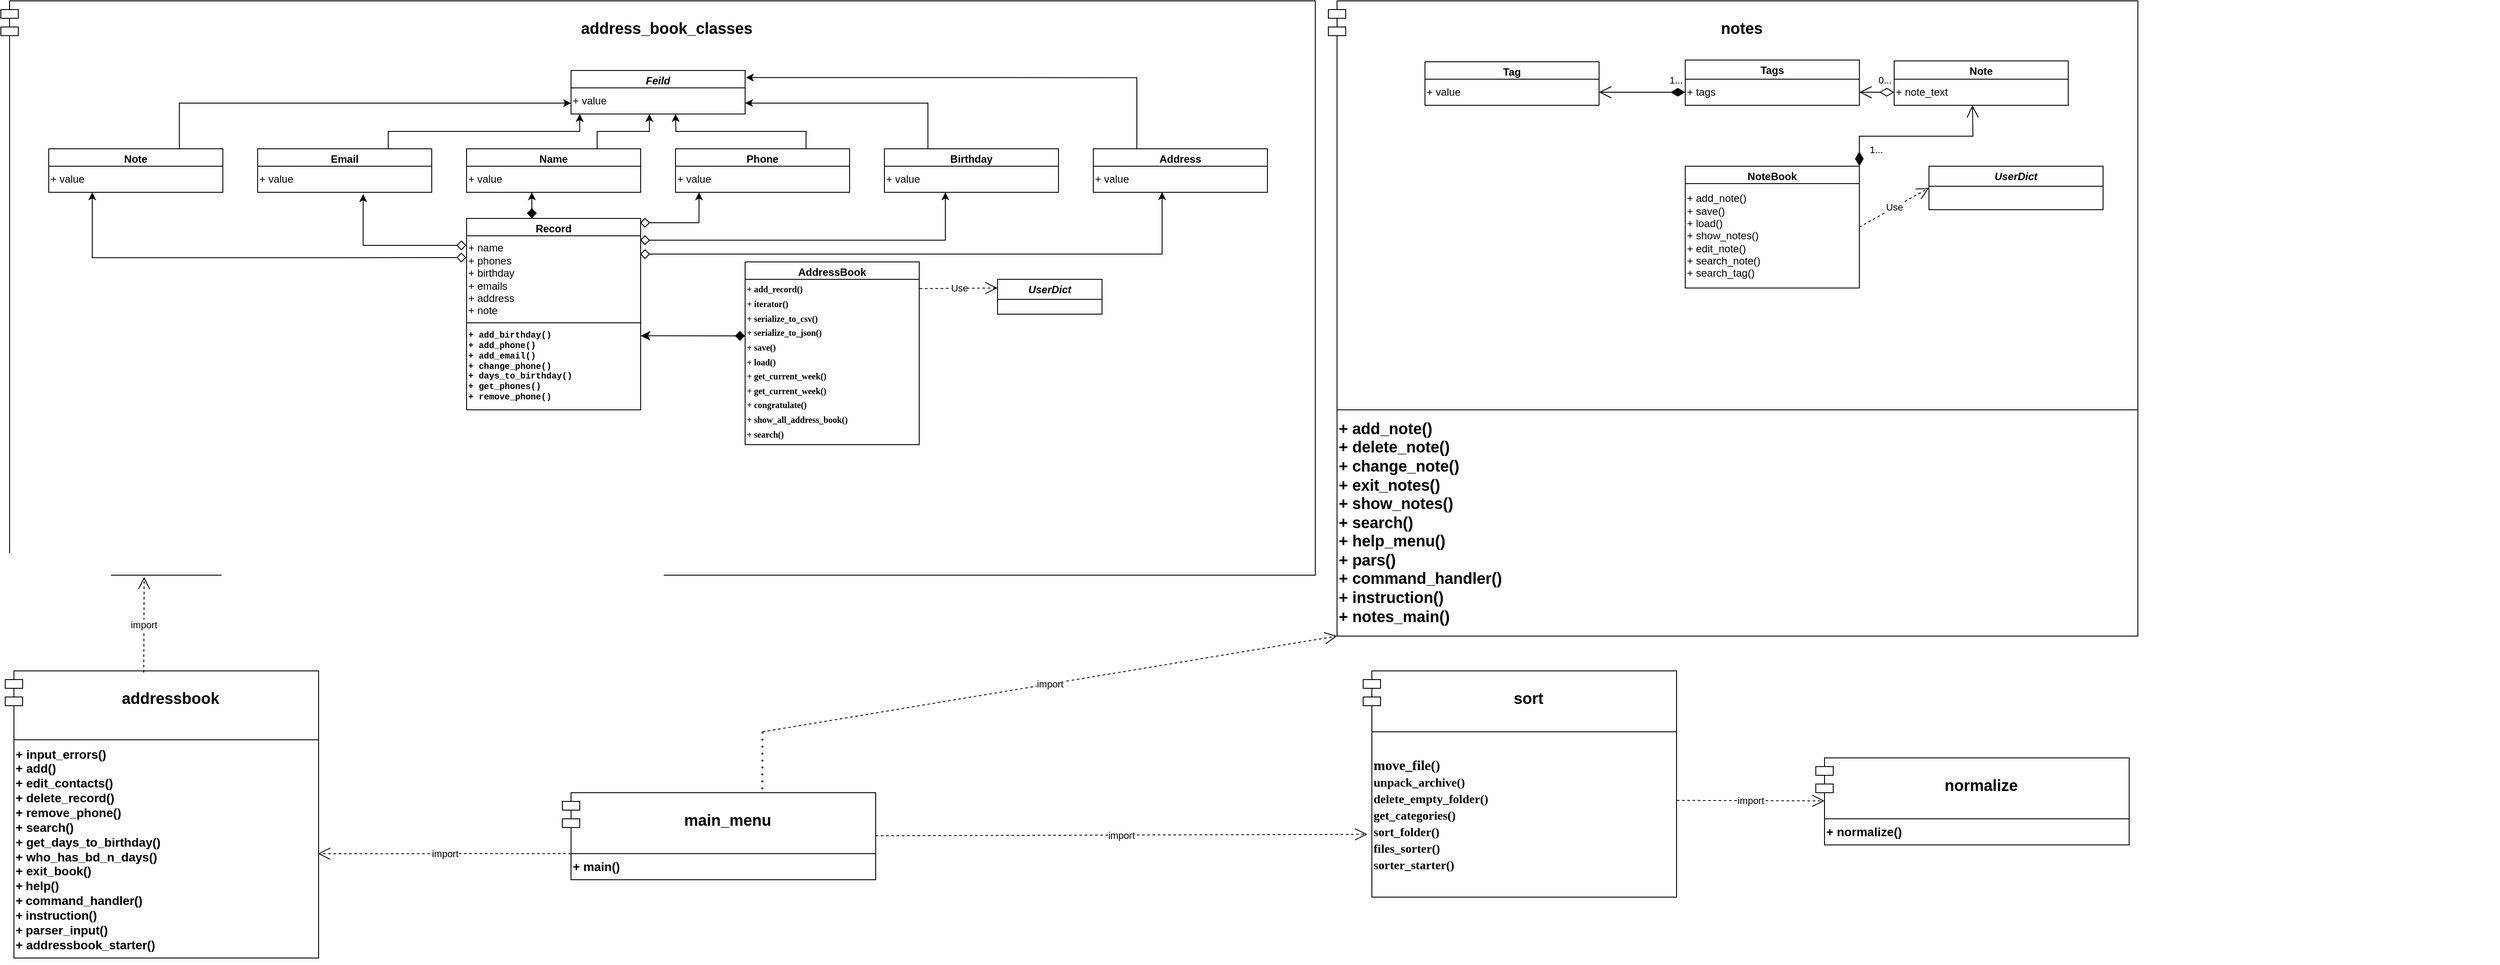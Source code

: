 <mxfile version="21.6.8" type="device">
  <diagram name="Page-1" id="c4acf3e9-155e-7222-9cf6-157b1a14988f">
    <mxGraphModel dx="1909" dy="5766" grid="1" gridSize="10" guides="1" tooltips="1" connect="1" arrows="1" fold="1" page="1" pageScale="1" pageWidth="3300" pageHeight="4681" background="none" math="0" shadow="0">
      <root>
        <mxCell id="0" />
        <mxCell id="1" parent="0" />
        <mxCell id="0UAAl1UUJZ5gVvPkzGdZ-87" value="" style="group" parent="1" vertex="1" connectable="0">
          <mxGeometry x="1850" y="380" width="1320" height="710" as="geometry" />
        </mxCell>
        <mxCell id="hPYqvErPqtQJg8WxiS2a-7" value="" style="group" parent="0UAAl1UUJZ5gVvPkzGdZ-87" vertex="1" connectable="0">
          <mxGeometry x="-25" y="-390" width="930" height="730" as="geometry" />
        </mxCell>
        <mxCell id="0UAAl1UUJZ5gVvPkzGdZ-88" value="&lt;h2&gt;notes&lt;/h2&gt;" style="shape=module;align=left;spacingLeft=20;align=center;verticalAlign=top;whiteSpace=wrap;html=1;" parent="hPYqvErPqtQJg8WxiS2a-7" vertex="1">
          <mxGeometry width="930" height="730" as="geometry" />
        </mxCell>
        <mxCell id="0UAAl1UUJZ5gVvPkzGdZ-91" value="Tags" style="swimlane;whiteSpace=wrap;html=1;" parent="hPYqvErPqtQJg8WxiS2a-7" vertex="1">
          <mxGeometry x="410" y="68" width="200" height="52" as="geometry" />
        </mxCell>
        <mxCell id="0UAAl1UUJZ5gVvPkzGdZ-104" value="+ tags" style="whiteSpace=wrap;html=1;align=left;" parent="0UAAl1UUJZ5gVvPkzGdZ-91" vertex="1">
          <mxGeometry y="22" width="200" height="30" as="geometry" />
        </mxCell>
        <mxCell id="0UAAl1UUJZ5gVvPkzGdZ-108" value="&lt;h2&gt;+ add_note()&lt;br&gt;+ delete_note()&lt;br&gt;+ change_note()&lt;br&gt;+ exit_notes()&lt;br&gt;+ show_notes()&lt;br&gt;+ search()&lt;br&gt;+ help_menu()&lt;br&gt;+ pars()&lt;br&gt;+ command_handler()&lt;br&gt;+ instruction()&lt;br&gt;+ notes_main()&lt;/h2&gt;" style="whiteSpace=wrap;html=1;align=left;" parent="hPYqvErPqtQJg8WxiS2a-7" vertex="1">
          <mxGeometry x="10" y="470" width="920" height="260" as="geometry" />
        </mxCell>
        <mxCell id="0UAAl1UUJZ5gVvPkzGdZ-73" value="&lt;h2&gt;address_book_classes&lt;/h2&gt;" style="shape=module;align=left;spacingLeft=20;align=center;verticalAlign=top;whiteSpace=wrap;html=1;" parent="0UAAl1UUJZ5gVvPkzGdZ-87" vertex="1">
          <mxGeometry x="-1550" y="-390" width="1510" height="660" as="geometry" />
        </mxCell>
        <mxCell id="0UAAl1UUJZ5gVvPkzGdZ-52" value="AddressBook" style="swimlane;whiteSpace=wrap;html=1;" parent="0UAAl1UUJZ5gVvPkzGdZ-87" vertex="1">
          <mxGeometry x="-695" y="-90" width="200" height="210" as="geometry" />
        </mxCell>
        <mxCell id="0UAAl1UUJZ5gVvPkzGdZ-54" value="&lt;h5 style=&quot;border-color: var(--border-color); line-height: 0%;&quot;&gt;&lt;font face=&quot;Georgia&quot; size=&quot;1&quot;&gt;+ add_record()&lt;/font&gt;&lt;/h5&gt;&lt;h5 style=&quot;border-color: var(--border-color); line-height: 0%;&quot;&gt;&lt;font face=&quot;Georgia&quot; size=&quot;1&quot;&gt;+ iterator()&lt;/font&gt;&lt;/h5&gt;&lt;h5 style=&quot;border-color: var(--border-color); line-height: 0%;&quot;&gt;&lt;font face=&quot;Georgia&quot; size=&quot;1&quot;&gt;+ serialize_to_csv()&lt;/font&gt;&lt;/h5&gt;&lt;h5 style=&quot;border-color: var(--border-color); line-height: 0%;&quot;&gt;&lt;font face=&quot;Georgia&quot; size=&quot;1&quot;&gt;+ serialize_to_json()&lt;/font&gt;&lt;/h5&gt;&lt;h5 style=&quot;border-color: var(--border-color); line-height: 0%;&quot;&gt;&lt;font face=&quot;Georgia&quot; size=&quot;1&quot;&gt;+ save()&lt;/font&gt;&lt;/h5&gt;&lt;h5 style=&quot;border-color: var(--border-color); line-height: 0%;&quot;&gt;&lt;font face=&quot;Georgia&quot; size=&quot;1&quot;&gt;+ load()&lt;/font&gt;&lt;/h5&gt;&lt;h5 style=&quot;border-color: var(--border-color); line-height: 0%;&quot;&gt;&lt;font face=&quot;Georgia&quot; size=&quot;1&quot;&gt;+ get_current_week()&lt;/font&gt;&lt;/h5&gt;&lt;h5 style=&quot;border-color: var(--border-color); line-height: 0%;&quot;&gt;&lt;font face=&quot;Georgia&quot; size=&quot;1&quot;&gt;+ get_current_week()&lt;/font&gt;&lt;/h5&gt;&lt;h5 style=&quot;border-color: var(--border-color); line-height: 0%;&quot;&gt;&lt;font face=&quot;Georgia&quot; size=&quot;1&quot;&gt;+ congratulate()&lt;/font&gt;&lt;/h5&gt;&lt;h5 style=&quot;border-color: var(--border-color); line-height: 0%;&quot;&gt;&lt;font face=&quot;Georgia&quot; size=&quot;1&quot;&gt;+ show_all_address_book()&lt;/font&gt;&lt;/h5&gt;&lt;h5 style=&quot;border-color: var(--border-color); line-height: 0%;&quot;&gt;&lt;font face=&quot;Georgia&quot; size=&quot;1&quot;&gt;+ search()&lt;/font&gt;&lt;/h5&gt;" style="whiteSpace=wrap;html=1;align=left;" parent="0UAAl1UUJZ5gVvPkzGdZ-52" vertex="1">
          <mxGeometry y="20" width="200" height="190" as="geometry" />
        </mxCell>
        <mxCell id="0UAAl1UUJZ5gVvPkzGdZ-1" value="&lt;i&gt;Feild&lt;/i&gt;" style="swimlane;whiteSpace=wrap;html=1;" parent="0UAAl1UUJZ5gVvPkzGdZ-87" vertex="1">
          <mxGeometry x="-895" y="-310" width="200" height="50" as="geometry" />
        </mxCell>
        <mxCell id="0UAAl1UUJZ5gVvPkzGdZ-3" value="+ value" style="whiteSpace=wrap;html=1;align=left;" parent="0UAAl1UUJZ5gVvPkzGdZ-87" vertex="1">
          <mxGeometry x="-895" y="-290" width="200" height="30" as="geometry" />
        </mxCell>
        <mxCell id="0UAAl1UUJZ5gVvPkzGdZ-20" style="edgeStyle=orthogonalEdgeStyle;rounded=0;orthogonalLoop=1;jettySize=auto;html=1;exitX=0.75;exitY=0;exitDx=0;exitDy=0;entryX=0.45;entryY=1;entryDx=0;entryDy=0;entryPerimeter=0;" parent="0UAAl1UUJZ5gVvPkzGdZ-87" source="0UAAl1UUJZ5gVvPkzGdZ-5" target="0UAAl1UUJZ5gVvPkzGdZ-3" edge="1">
          <mxGeometry relative="1" as="geometry" />
        </mxCell>
        <mxCell id="0UAAl1UUJZ5gVvPkzGdZ-5" value="Name" style="swimlane;whiteSpace=wrap;html=1;" parent="0UAAl1UUJZ5gVvPkzGdZ-87" vertex="1">
          <mxGeometry x="-1015" y="-220" width="200" height="50" as="geometry" />
        </mxCell>
        <mxCell id="0UAAl1UUJZ5gVvPkzGdZ-23" style="edgeStyle=orthogonalEdgeStyle;rounded=0;orthogonalLoop=1;jettySize=auto;html=1;exitX=0.75;exitY=0;exitDx=0;exitDy=0;" parent="0UAAl1UUJZ5gVvPkzGdZ-87" source="0UAAl1UUJZ5gVvPkzGdZ-6" edge="1">
          <mxGeometry relative="1" as="geometry">
            <mxPoint x="-775" y="-260" as="targetPoint" />
          </mxGeometry>
        </mxCell>
        <mxCell id="0UAAl1UUJZ5gVvPkzGdZ-6" value="Phone" style="swimlane;whiteSpace=wrap;html=1;" parent="0UAAl1UUJZ5gVvPkzGdZ-87" vertex="1">
          <mxGeometry x="-775" y="-220" width="200" height="50" as="geometry" />
        </mxCell>
        <mxCell id="0UAAl1UUJZ5gVvPkzGdZ-9" value="+ value" style="whiteSpace=wrap;html=1;align=left;" parent="0UAAl1UUJZ5gVvPkzGdZ-6" vertex="1">
          <mxGeometry y="20" width="200" height="30" as="geometry" />
        </mxCell>
        <mxCell id="0UAAl1UUJZ5gVvPkzGdZ-8" value="+ value" style="whiteSpace=wrap;html=1;align=left;" parent="0UAAl1UUJZ5gVvPkzGdZ-87" vertex="1">
          <mxGeometry x="-1015" y="-200" width="200" height="30" as="geometry" />
        </mxCell>
        <mxCell id="0UAAl1UUJZ5gVvPkzGdZ-24" style="edgeStyle=orthogonalEdgeStyle;rounded=0;orthogonalLoop=1;jettySize=auto;html=1;exitX=0.25;exitY=0;exitDx=0;exitDy=0;entryX=1;entryY=0.75;entryDx=0;entryDy=0;" parent="0UAAl1UUJZ5gVvPkzGdZ-87" source="0UAAl1UUJZ5gVvPkzGdZ-10" target="0UAAl1UUJZ5gVvPkzGdZ-1" edge="1">
          <mxGeometry relative="1" as="geometry" />
        </mxCell>
        <mxCell id="0UAAl1UUJZ5gVvPkzGdZ-10" value="Birthday" style="swimlane;whiteSpace=wrap;html=1;startSize=23;" parent="0UAAl1UUJZ5gVvPkzGdZ-87" vertex="1">
          <mxGeometry x="-535" y="-220" width="200" height="50" as="geometry" />
        </mxCell>
        <mxCell id="0UAAl1UUJZ5gVvPkzGdZ-11" value="+ value" style="whiteSpace=wrap;html=1;align=left;" parent="0UAAl1UUJZ5gVvPkzGdZ-10" vertex="1">
          <mxGeometry y="20" width="200" height="30" as="geometry" />
        </mxCell>
        <mxCell id="0UAAl1UUJZ5gVvPkzGdZ-21" style="edgeStyle=orthogonalEdgeStyle;rounded=0;orthogonalLoop=1;jettySize=auto;html=1;exitX=0.75;exitY=0;exitDx=0;exitDy=0;entryX=0.05;entryY=1;entryDx=0;entryDy=0;entryPerimeter=0;" parent="0UAAl1UUJZ5gVvPkzGdZ-87" source="0UAAl1UUJZ5gVvPkzGdZ-12" target="0UAAl1UUJZ5gVvPkzGdZ-3" edge="1">
          <mxGeometry relative="1" as="geometry" />
        </mxCell>
        <mxCell id="0UAAl1UUJZ5gVvPkzGdZ-12" value="Email" style="swimlane;whiteSpace=wrap;html=1;" parent="0UAAl1UUJZ5gVvPkzGdZ-87" vertex="1">
          <mxGeometry x="-1255" y="-220" width="200" height="50" as="geometry" />
        </mxCell>
        <mxCell id="0UAAl1UUJZ5gVvPkzGdZ-13" value="+ value" style="whiteSpace=wrap;html=1;align=left;" parent="0UAAl1UUJZ5gVvPkzGdZ-12" vertex="1">
          <mxGeometry y="20" width="200" height="30" as="geometry" />
        </mxCell>
        <mxCell id="0UAAl1UUJZ5gVvPkzGdZ-22" style="edgeStyle=orthogonalEdgeStyle;rounded=0;orthogonalLoop=1;jettySize=auto;html=1;exitX=0.75;exitY=0;exitDx=0;exitDy=0;entryX=0;entryY=0.75;entryDx=0;entryDy=0;" parent="0UAAl1UUJZ5gVvPkzGdZ-87" source="0UAAl1UUJZ5gVvPkzGdZ-14" target="0UAAl1UUJZ5gVvPkzGdZ-1" edge="1">
          <mxGeometry relative="1" as="geometry" />
        </mxCell>
        <mxCell id="0UAAl1UUJZ5gVvPkzGdZ-14" value="Note" style="swimlane;whiteSpace=wrap;html=1;" parent="0UAAl1UUJZ5gVvPkzGdZ-87" vertex="1">
          <mxGeometry x="-1495" y="-220" width="200" height="50" as="geometry" />
        </mxCell>
        <mxCell id="0UAAl1UUJZ5gVvPkzGdZ-15" value="+ value" style="whiteSpace=wrap;html=1;align=left;" parent="0UAAl1UUJZ5gVvPkzGdZ-14" vertex="1">
          <mxGeometry y="20" width="200" height="30" as="geometry" />
        </mxCell>
        <mxCell id="0UAAl1UUJZ5gVvPkzGdZ-25" style="edgeStyle=orthogonalEdgeStyle;rounded=0;orthogonalLoop=1;jettySize=auto;html=1;exitX=0.25;exitY=0;exitDx=0;exitDy=0;entryX=1.004;entryY=0.163;entryDx=0;entryDy=0;entryPerimeter=0;" parent="0UAAl1UUJZ5gVvPkzGdZ-87" source="0UAAl1UUJZ5gVvPkzGdZ-16" target="0UAAl1UUJZ5gVvPkzGdZ-1" edge="1">
          <mxGeometry relative="1" as="geometry">
            <mxPoint x="-685" y="-290" as="targetPoint" />
          </mxGeometry>
        </mxCell>
        <mxCell id="0UAAl1UUJZ5gVvPkzGdZ-16" value="Address" style="swimlane;whiteSpace=wrap;html=1;" parent="0UAAl1UUJZ5gVvPkzGdZ-87" vertex="1">
          <mxGeometry x="-295" y="-220" width="200" height="50" as="geometry" />
        </mxCell>
        <mxCell id="0UAAl1UUJZ5gVvPkzGdZ-17" value="+ value" style="whiteSpace=wrap;html=1;align=left;" parent="0UAAl1UUJZ5gVvPkzGdZ-16" vertex="1">
          <mxGeometry y="20" width="200" height="30" as="geometry" />
        </mxCell>
        <mxCell id="0UAAl1UUJZ5gVvPkzGdZ-18" value="Record" style="swimlane;whiteSpace=wrap;html=1;" parent="0UAAl1UUJZ5gVvPkzGdZ-87" vertex="1">
          <mxGeometry x="-1015" y="-140" width="200" height="220" as="geometry" />
        </mxCell>
        <mxCell id="0UAAl1UUJZ5gVvPkzGdZ-19" value="+ name&lt;br&gt;+ phones&lt;br&gt;+ birthday&lt;br&gt;+ emails&lt;br&gt;+ address&lt;br&gt;+ note" style="whiteSpace=wrap;html=1;align=left;" parent="0UAAl1UUJZ5gVvPkzGdZ-18" vertex="1">
          <mxGeometry y="20" width="200" height="100" as="geometry" />
        </mxCell>
        <mxCell id="0UAAl1UUJZ5gVvPkzGdZ-50" value="&lt;h5 style=&quot;border-color: var(--border-color); font-family: Consolas, &amp;quot;Courier New&amp;quot;, monospace;&quot;&gt;+ add_birthday()&lt;br&gt;&lt;span style=&quot;border-color: var(--border-color);&quot;&gt;+ add_phone&lt;/span&gt;()&lt;br&gt;&lt;span style=&quot;border-color: var(--border-color);&quot;&gt;+ add_email&lt;/span&gt;()&lt;br&gt;&lt;span style=&quot;border-color: var(--border-color);&quot;&gt;+ change_phone&lt;/span&gt;&lt;font style=&quot;border-color: var(--border-color);&quot;&gt;(&lt;/font&gt;&lt;font style=&quot;border-color: var(--border-color);&quot;&gt;)&lt;br&gt;&lt;/font&gt;&lt;span style=&quot;border-color: var(--border-color);&quot;&gt;+ days_to_birthday&lt;/span&gt;&lt;font style=&quot;border-color: var(--border-color);&quot;&gt;(&lt;/font&gt;&lt;font style=&quot;border-color: var(--border-color);&quot;&gt;)&lt;br&gt;&lt;/font&gt;&lt;span style=&quot;border-color: var(--border-color);&quot;&gt;+ get_phones&lt;/span&gt;&lt;span style=&quot;border-color: var(--border-color);&quot;&gt;(&lt;/span&gt;&lt;font style=&quot;border-color: var(--border-color);&quot;&gt;)&lt;br&gt;&lt;/font&gt;&lt;span style=&quot;border-color: var(--border-color);&quot;&gt;+ remove_phone&lt;/span&gt;&lt;span style=&quot;border-color: var(--border-color);&quot;&gt;(&lt;/span&gt;&lt;font style=&quot;border-color: var(--border-color);&quot;&gt;)&lt;/font&gt;&lt;/h5&gt;" style="whiteSpace=wrap;html=1;align=left;" parent="0UAAl1UUJZ5gVvPkzGdZ-18" vertex="1">
          <mxGeometry y="120" width="200" height="100" as="geometry" />
        </mxCell>
        <mxCell id="0UAAl1UUJZ5gVvPkzGdZ-31" style="edgeStyle=orthogonalEdgeStyle;rounded=0;orthogonalLoop=1;jettySize=auto;html=1;entryX=0.25;entryY=1;entryDx=0;entryDy=0;exitX=-0.063;exitY=0.506;exitDx=0;exitDy=0;exitPerimeter=0;" parent="0UAAl1UUJZ5gVvPkzGdZ-87" source="0UAAl1UUJZ5gVvPkzGdZ-30" target="0UAAl1UUJZ5gVvPkzGdZ-15" edge="1">
          <mxGeometry relative="1" as="geometry">
            <mxPoint x="-1025" y="-90" as="sourcePoint" />
          </mxGeometry>
        </mxCell>
        <mxCell id="0UAAl1UUJZ5gVvPkzGdZ-30" value="" style="rhombus;whiteSpace=wrap;html=1;fillColor=#FFFFFF;" parent="0UAAl1UUJZ5gVvPkzGdZ-87" vertex="1">
          <mxGeometry x="-1026" y="-100" width="10" height="10" as="geometry" />
        </mxCell>
        <mxCell id="0UAAl1UUJZ5gVvPkzGdZ-41" style="edgeStyle=orthogonalEdgeStyle;rounded=0;orthogonalLoop=1;jettySize=auto;html=1;exitX=0;exitY=0.5;exitDx=0;exitDy=0;entryX=0.606;entryY=1.072;entryDx=0;entryDy=0;entryPerimeter=0;" parent="0UAAl1UUJZ5gVvPkzGdZ-87" source="0UAAl1UUJZ5gVvPkzGdZ-34" target="0UAAl1UUJZ5gVvPkzGdZ-13" edge="1">
          <mxGeometry relative="1" as="geometry" />
        </mxCell>
        <mxCell id="0UAAl1UUJZ5gVvPkzGdZ-34" value="" style="rhombus;whiteSpace=wrap;html=1;fillColor=#FFFFFF;" parent="0UAAl1UUJZ5gVvPkzGdZ-87" vertex="1">
          <mxGeometry x="-1026" y="-114" width="10" height="10" as="geometry" />
        </mxCell>
        <mxCell id="0UAAl1UUJZ5gVvPkzGdZ-40" style="edgeStyle=orthogonalEdgeStyle;rounded=0;orthogonalLoop=1;jettySize=auto;html=1;exitX=0.5;exitY=0;exitDx=0;exitDy=0;entryX=0.375;entryY=1;entryDx=0;entryDy=0;entryPerimeter=0;" parent="0UAAl1UUJZ5gVvPkzGdZ-87" source="0UAAl1UUJZ5gVvPkzGdZ-35" target="0UAAl1UUJZ5gVvPkzGdZ-8" edge="1">
          <mxGeometry relative="1" as="geometry" />
        </mxCell>
        <mxCell id="0UAAl1UUJZ5gVvPkzGdZ-35" value="" style="rhombus;whiteSpace=wrap;html=1;fillColor=#000000;" parent="0UAAl1UUJZ5gVvPkzGdZ-87" vertex="1">
          <mxGeometry x="-945" y="-151" width="10" height="10" as="geometry" />
        </mxCell>
        <mxCell id="0UAAl1UUJZ5gVvPkzGdZ-42" style="edgeStyle=orthogonalEdgeStyle;rounded=0;orthogonalLoop=1;jettySize=auto;html=1;exitX=1;exitY=0.5;exitDx=0;exitDy=0;entryX=0.135;entryY=1.005;entryDx=0;entryDy=0;entryPerimeter=0;" parent="0UAAl1UUJZ5gVvPkzGdZ-87" source="0UAAl1UUJZ5gVvPkzGdZ-36" target="0UAAl1UUJZ5gVvPkzGdZ-9" edge="1">
          <mxGeometry relative="1" as="geometry" />
        </mxCell>
        <mxCell id="0UAAl1UUJZ5gVvPkzGdZ-36" value="" style="rhombus;whiteSpace=wrap;html=1;fillColor=#FFFFFF;" parent="0UAAl1UUJZ5gVvPkzGdZ-87" vertex="1">
          <mxGeometry x="-815" y="-140" width="10" height="10" as="geometry" />
        </mxCell>
        <mxCell id="0UAAl1UUJZ5gVvPkzGdZ-43" style="edgeStyle=orthogonalEdgeStyle;rounded=0;orthogonalLoop=1;jettySize=auto;html=1;exitX=1;exitY=0.5;exitDx=0;exitDy=0;entryX=0.35;entryY=1;entryDx=0;entryDy=0;entryPerimeter=0;" parent="0UAAl1UUJZ5gVvPkzGdZ-87" source="0UAAl1UUJZ5gVvPkzGdZ-37" target="0UAAl1UUJZ5gVvPkzGdZ-11" edge="1">
          <mxGeometry relative="1" as="geometry" />
        </mxCell>
        <mxCell id="0UAAl1UUJZ5gVvPkzGdZ-37" value="" style="rhombus;whiteSpace=wrap;html=1;fillColor=#FFFFFF;" parent="0UAAl1UUJZ5gVvPkzGdZ-87" vertex="1">
          <mxGeometry x="-815" y="-120" width="10" height="10" as="geometry" />
        </mxCell>
        <mxCell id="0UAAl1UUJZ5gVvPkzGdZ-44" style="edgeStyle=orthogonalEdgeStyle;rounded=0;orthogonalLoop=1;jettySize=auto;html=1;exitX=1;exitY=0.5;exitDx=0;exitDy=0;entryX=0.395;entryY=0.995;entryDx=0;entryDy=0;entryPerimeter=0;" parent="0UAAl1UUJZ5gVvPkzGdZ-87" source="0UAAl1UUJZ5gVvPkzGdZ-38" target="0UAAl1UUJZ5gVvPkzGdZ-17" edge="1">
          <mxGeometry relative="1" as="geometry" />
        </mxCell>
        <mxCell id="0UAAl1UUJZ5gVvPkzGdZ-38" value="" style="rhombus;whiteSpace=wrap;html=1;fillColor=#FFFFFF;" parent="0UAAl1UUJZ5gVvPkzGdZ-87" vertex="1">
          <mxGeometry x="-815" y="-104" width="10" height="10" as="geometry" />
        </mxCell>
        <mxCell id="0UAAl1UUJZ5gVvPkzGdZ-64" value="Use" style="endArrow=open;endSize=12;dashed=1;html=1;rounded=0;exitX=1.003;exitY=0.056;exitDx=0;exitDy=0;exitPerimeter=0;entryX=0;entryY=0.25;entryDx=0;entryDy=0;" parent="0UAAl1UUJZ5gVvPkzGdZ-87" source="0UAAl1UUJZ5gVvPkzGdZ-54" target="0UAAl1UUJZ5gVvPkzGdZ-65" edge="1">
          <mxGeometry x="0.003" width="160" relative="1" as="geometry">
            <mxPoint x="-1445" y="90" as="sourcePoint" />
            <mxPoint x="-415" as="targetPoint" />
            <mxPoint as="offset" />
          </mxGeometry>
        </mxCell>
        <mxCell id="0UAAl1UUJZ5gVvPkzGdZ-65" value="&lt;i&gt;UserDict&lt;/i&gt;" style="swimlane;whiteSpace=wrap;html=1;" parent="0UAAl1UUJZ5gVvPkzGdZ-87" vertex="1">
          <mxGeometry x="-405" y="-70" width="120" height="40" as="geometry" />
        </mxCell>
        <mxCell id="0UAAl1UUJZ5gVvPkzGdZ-79" value="" style="group" parent="0UAAl1UUJZ5gVvPkzGdZ-87" vertex="1" connectable="0">
          <mxGeometry x="-905" y="520" width="360" height="100" as="geometry" />
        </mxCell>
        <mxCell id="0UAAl1UUJZ5gVvPkzGdZ-77" value="&lt;h2&gt;main_menu&lt;/h2&gt;" style="shape=module;align=left;spacingLeft=20;align=center;verticalAlign=top;whiteSpace=wrap;html=1;" parent="0UAAl1UUJZ5gVvPkzGdZ-79" vertex="1">
          <mxGeometry width="360" height="100" as="geometry" />
        </mxCell>
        <mxCell id="0UAAl1UUJZ5gVvPkzGdZ-78" value="&lt;h3&gt;+ main()&lt;/h3&gt;" style="whiteSpace=wrap;html=1;align=left;" parent="0UAAl1UUJZ5gVvPkzGdZ-79" vertex="1">
          <mxGeometry x="10" y="70" width="350" height="30" as="geometry" />
        </mxCell>
        <mxCell id="0UAAl1UUJZ5gVvPkzGdZ-80" value="" style="group" parent="0UAAl1UUJZ5gVvPkzGdZ-87" vertex="1" connectable="0">
          <mxGeometry x="-1545" y="380" width="360" height="330" as="geometry" />
        </mxCell>
        <mxCell id="0UAAl1UUJZ5gVvPkzGdZ-74" value="&lt;h2&gt;addressbook&lt;/h2&gt;" style="shape=module;align=left;spacingLeft=20;align=center;verticalAlign=top;whiteSpace=wrap;html=1;" parent="0UAAl1UUJZ5gVvPkzGdZ-80" vertex="1">
          <mxGeometry width="360" height="330" as="geometry" />
        </mxCell>
        <mxCell id="0UAAl1UUJZ5gVvPkzGdZ-75" value="&lt;h3&gt;+ input_errors()&lt;br&gt;+ add()&lt;br&gt;+ edit_contacts()&lt;br&gt;+ delete_record()&lt;br&gt;+ remove_phone()&lt;br&gt;+ search()&lt;br&gt;+ get_days_to_birthday()&lt;br&gt;+ who_has_bd_n_days()&lt;br&gt;+ exit_book()&lt;br&gt;+&lt;span style=&quot;background-color: initial; border-color: var(--border-color); font-size: 12px; font-weight: normal;&quot;&gt;&amp;nbsp;&lt;/span&gt;help()&lt;br&gt;+&lt;span style=&quot;background-color: initial; font-size: 12px; font-weight: normal;&quot;&gt;&amp;nbsp;&lt;/span&gt;command_handler()&lt;br&gt;+&lt;span style=&quot;background-color: initial; font-size: 12px; font-weight: normal;&quot;&gt;&amp;nbsp;&lt;/span&gt;instruction()&lt;br&gt;+&lt;span style=&quot;background-color: initial; font-size: 12px; font-weight: normal;&quot;&gt;&amp;nbsp;&lt;/span&gt;parser_input()&lt;br&gt;+ addressbook_starter()&lt;/h3&gt;" style="whiteSpace=wrap;html=1;align=left;" parent="0UAAl1UUJZ5gVvPkzGdZ-80" vertex="1">
          <mxGeometry x="10" y="79.2" width="350" height="250.8" as="geometry" />
        </mxCell>
        <mxCell id="0UAAl1UUJZ5gVvPkzGdZ-81" value="" style="group" parent="0UAAl1UUJZ5gVvPkzGdZ-87" vertex="1" connectable="0">
          <mxGeometry x="535" y="480" width="360" height="100" as="geometry" />
        </mxCell>
        <mxCell id="0UAAl1UUJZ5gVvPkzGdZ-82" value="&lt;h2&gt;normalize&lt;/h2&gt;" style="shape=module;align=left;spacingLeft=20;align=center;verticalAlign=top;whiteSpace=wrap;html=1;" parent="0UAAl1UUJZ5gVvPkzGdZ-81" vertex="1">
          <mxGeometry width="360" height="100" as="geometry" />
        </mxCell>
        <mxCell id="0UAAl1UUJZ5gVvPkzGdZ-83" value="&lt;h3&gt;+ normalize()&lt;/h3&gt;" style="whiteSpace=wrap;html=1;align=left;" parent="0UAAl1UUJZ5gVvPkzGdZ-81" vertex="1">
          <mxGeometry x="10" y="70" width="350" height="30" as="geometry" />
        </mxCell>
        <mxCell id="0UAAl1UUJZ5gVvPkzGdZ-90" value="Tag" style="swimlane;whiteSpace=wrap;html=1;" parent="0UAAl1UUJZ5gVvPkzGdZ-87" vertex="1">
          <mxGeometry x="86" y="-320" width="200" height="50" as="geometry" />
        </mxCell>
        <mxCell id="0UAAl1UUJZ5gVvPkzGdZ-92" value="Note" style="swimlane;whiteSpace=wrap;html=1;" parent="0UAAl1UUJZ5gVvPkzGdZ-87" vertex="1">
          <mxGeometry x="625" y="-321" width="200" height="51" as="geometry" />
        </mxCell>
        <mxCell id="0UAAl1UUJZ5gVvPkzGdZ-105" value="+ note_text" style="whiteSpace=wrap;html=1;align=left;" parent="0UAAl1UUJZ5gVvPkzGdZ-92" vertex="1">
          <mxGeometry y="21" width="200" height="30" as="geometry" />
        </mxCell>
        <mxCell id="0UAAl1UUJZ5gVvPkzGdZ-93" value="NoteBook" style="swimlane;whiteSpace=wrap;html=1;" parent="0UAAl1UUJZ5gVvPkzGdZ-87" vertex="1">
          <mxGeometry x="385" y="-200" width="200" height="140" as="geometry" />
        </mxCell>
        <mxCell id="0UAAl1UUJZ5gVvPkzGdZ-107" value="&lt;div&gt;+ add_note()&lt;/div&gt;&lt;div&gt;+ save()&lt;/div&gt;&lt;div&gt;+ load()&lt;/div&gt;&lt;div&gt;+ show_notes()&lt;/div&gt;&lt;div&gt;+ edit_note()&lt;/div&gt;&lt;div&gt;+ search_note()&lt;/div&gt;&lt;div&gt;+ search_tag()&lt;/div&gt;" style="whiteSpace=wrap;html=1;align=left;" parent="0UAAl1UUJZ5gVvPkzGdZ-93" vertex="1">
          <mxGeometry y="20" width="200" height="120" as="geometry" />
        </mxCell>
        <mxCell id="0UAAl1UUJZ5gVvPkzGdZ-94" value="&lt;i&gt;UserDict&lt;/i&gt;" style="swimlane;whiteSpace=wrap;html=1;" parent="0UAAl1UUJZ5gVvPkzGdZ-87" vertex="1">
          <mxGeometry x="665" y="-200" width="200" height="50" as="geometry" />
        </mxCell>
        <mxCell id="0UAAl1UUJZ5gVvPkzGdZ-103" value="+ value" style="whiteSpace=wrap;html=1;align=left;" parent="0UAAl1UUJZ5gVvPkzGdZ-87" vertex="1">
          <mxGeometry x="86" y="-300" width="200" height="30" as="geometry" />
        </mxCell>
        <mxCell id="0UAAl1UUJZ5gVvPkzGdZ-106" value="Use" style="endArrow=open;endSize=12;dashed=1;html=1;rounded=0;entryX=0;entryY=0.5;entryDx=0;entryDy=0;exitX=1;exitY=0.5;exitDx=0;exitDy=0;" parent="0UAAl1UUJZ5gVvPkzGdZ-87" source="0UAAl1UUJZ5gVvPkzGdZ-93" target="0UAAl1UUJZ5gVvPkzGdZ-94" edge="1">
          <mxGeometry width="160" relative="1" as="geometry">
            <mxPoint x="625" y="-175.29" as="sourcePoint" />
            <mxPoint x="785" y="-175.29" as="targetPoint" />
          </mxGeometry>
        </mxCell>
        <mxCell id="0UAAl1UUJZ5gVvPkzGdZ-110" value="&lt;h2&gt;sort&lt;/h2&gt;" style="shape=module;align=left;spacingLeft=20;align=center;verticalAlign=top;whiteSpace=wrap;html=1;" parent="0UAAl1UUJZ5gVvPkzGdZ-87" vertex="1">
          <mxGeometry x="15" y="380" width="360" height="100" as="geometry" />
        </mxCell>
        <mxCell id="0UAAl1UUJZ5gVvPkzGdZ-111" value="&lt;h2 style=&quot;line-height: 100%;&quot;&gt;&lt;font style=&quot;font-size: 16px;&quot; face=&quot;Verdana&quot;&gt;move_file()&lt;br&gt;&lt;span style=&quot;font-size: 14.04px;&quot;&gt;unpack_archive()&lt;br&gt;&lt;/span&gt;&lt;span style=&quot;font-size: 14.04px;&quot;&gt;delete_empty_folder()&lt;br&gt;&lt;/span&gt;&lt;span style=&quot;font-size: 14.04px;&quot;&gt;get_categories()&lt;br&gt;&lt;/span&gt;&lt;span style=&quot;font-size: 14.04px;&quot;&gt;sort_folder()&lt;br&gt;&lt;/span&gt;&lt;span style=&quot;font-size: 14.04px;&quot;&gt;files_sorter()&lt;br&gt;&lt;/span&gt;&lt;span style=&quot;font-size: 14.04px;&quot;&gt;sorter_starter()&lt;/span&gt;&lt;/font&gt;&lt;/h2&gt;" style="whiteSpace=wrap;html=1;align=left;" parent="0UAAl1UUJZ5gVvPkzGdZ-87" vertex="1">
          <mxGeometry x="25" y="450" width="350" height="190" as="geometry" />
        </mxCell>
        <mxCell id="0UAAl1UUJZ5gVvPkzGdZ-114" value="import" style="endArrow=open;endSize=12;dashed=1;html=1;rounded=0;exitX=1.001;exitY=0.415;exitDx=0;exitDy=0;exitPerimeter=0;" parent="0UAAl1UUJZ5gVvPkzGdZ-87" source="0UAAl1UUJZ5gVvPkzGdZ-111" edge="1">
          <mxGeometry width="160" relative="1" as="geometry">
            <mxPoint x="385" y="529.38" as="sourcePoint" />
            <mxPoint x="545" y="529.38" as="targetPoint" />
          </mxGeometry>
        </mxCell>
        <mxCell id="0UAAl1UUJZ5gVvPkzGdZ-116" value="import" style="endArrow=open;endSize=12;dashed=1;html=1;rounded=0;exitX=1.001;exitY=0.415;exitDx=0;exitDy=0;exitPerimeter=0;entryX=-0.015;entryY=0.62;entryDx=0;entryDy=0;entryPerimeter=0;" parent="0UAAl1UUJZ5gVvPkzGdZ-87" target="0UAAl1UUJZ5gVvPkzGdZ-111" edge="1">
          <mxGeometry width="160" relative="1" as="geometry">
            <mxPoint x="-545" y="569.47" as="sourcePoint" />
            <mxPoint x="-375" y="569.85" as="targetPoint" />
          </mxGeometry>
        </mxCell>
        <mxCell id="0UAAl1UUJZ5gVvPkzGdZ-117" value="import" style="endArrow=open;endSize=12;dashed=1;html=1;rounded=0;exitX=0;exitY=0;exitDx=0;exitDy=0;entryX=0.998;entryY=0.522;entryDx=0;entryDy=0;entryPerimeter=0;" parent="0UAAl1UUJZ5gVvPkzGdZ-87" source="0UAAl1UUJZ5gVvPkzGdZ-78" target="0UAAl1UUJZ5gVvPkzGdZ-75" edge="1">
          <mxGeometry width="160" relative="1" as="geometry">
            <mxPoint x="-855" y="680" as="sourcePoint" />
            <mxPoint x="-685" y="680.38" as="targetPoint" />
          </mxGeometry>
        </mxCell>
        <mxCell id="0UAAl1UUJZ5gVvPkzGdZ-118" value="import" style="endArrow=open;endSize=12;dashed=1;html=1;rounded=0;entryX=0;entryY=1;entryDx=10;entryDy=0;entryPerimeter=0;" parent="0UAAl1UUJZ5gVvPkzGdZ-87" target="0UAAl1UUJZ5gVvPkzGdZ-88" edge="1">
          <mxGeometry width="160" relative="1" as="geometry">
            <mxPoint x="-675" y="450" as="sourcePoint" />
            <mxPoint x="-110" y="450" as="targetPoint" />
          </mxGeometry>
        </mxCell>
        <mxCell id="0UAAl1UUJZ5gVvPkzGdZ-119" value="" style="endArrow=none;dashed=1;html=1;dashPattern=1 3;strokeWidth=2;rounded=0;entryX=0.638;entryY=-0.006;entryDx=0;entryDy=0;entryPerimeter=0;" parent="0UAAl1UUJZ5gVvPkzGdZ-87" target="0UAAl1UUJZ5gVvPkzGdZ-77" edge="1">
          <mxGeometry width="50" height="50" relative="1" as="geometry">
            <mxPoint x="-675" y="450" as="sourcePoint" />
            <mxPoint x="-445" y="280" as="targetPoint" />
          </mxGeometry>
        </mxCell>
        <mxCell id="0UAAl1UUJZ5gVvPkzGdZ-120" value="1..." style="endArrow=open;html=1;endSize=12;startArrow=diamondThin;startSize=14;startFill=1;edgeStyle=orthogonalEdgeStyle;align=left;verticalAlign=bottom;rounded=0;exitX=1;exitY=0;exitDx=0;exitDy=0;" parent="0UAAl1UUJZ5gVvPkzGdZ-87" source="0UAAl1UUJZ5gVvPkzGdZ-93" edge="1">
          <mxGeometry x="-0.9" y="-10" relative="1" as="geometry">
            <mxPoint x="555" y="-230" as="sourcePoint" />
            <mxPoint x="715" y="-270" as="targetPoint" />
            <mxPoint as="offset" />
          </mxGeometry>
        </mxCell>
        <mxCell id="rNGoxS4xAu7CS9V2Idy0-1" value="0..." style="endArrow=open;html=1;endSize=12;startArrow=diamondThin;startSize=14;startFill=0;edgeStyle=orthogonalEdgeStyle;align=left;verticalAlign=bottom;rounded=0;exitX=0;exitY=0.5;exitDx=0;exitDy=0;entryX=1;entryY=0.5;entryDx=0;entryDy=0;" parent="0UAAl1UUJZ5gVvPkzGdZ-87" source="0UAAl1UUJZ5gVvPkzGdZ-105" target="0UAAl1UUJZ5gVvPkzGdZ-104" edge="1">
          <mxGeometry y="-5" relative="1" as="geometry">
            <mxPoint x="475" y="-220" as="sourcePoint" />
            <mxPoint x="635" y="-220" as="targetPoint" />
            <mxPoint as="offset" />
          </mxGeometry>
        </mxCell>
        <mxCell id="rNGoxS4xAu7CS9V2Idy0-3" value="1..." style="endArrow=open;html=1;endSize=12;startArrow=diamondThin;startSize=14;startFill=1;edgeStyle=orthogonalEdgeStyle;align=left;verticalAlign=bottom;rounded=0;exitX=0;exitY=0.5;exitDx=0;exitDy=0;entryX=1;entryY=0.5;entryDx=0;entryDy=0;" parent="0UAAl1UUJZ5gVvPkzGdZ-87" source="0UAAl1UUJZ5gVvPkzGdZ-104" target="0UAAl1UUJZ5gVvPkzGdZ-103" edge="1">
          <mxGeometry x="-0.596" y="-5" relative="1" as="geometry">
            <mxPoint x="245" y="-350" as="sourcePoint" />
            <mxPoint x="405" y="-350" as="targetPoint" />
            <mxPoint as="offset" />
          </mxGeometry>
        </mxCell>
        <mxCell id="rNGoxS4xAu7CS9V2Idy0-4" value="import" style="endArrow=open;endSize=12;dashed=1;html=1;rounded=0;exitX=0.442;exitY=0.006;exitDx=0;exitDy=0;entryX=0.109;entryY=1.003;entryDx=0;entryDy=0;entryPerimeter=0;exitPerimeter=0;" parent="0UAAl1UUJZ5gVvPkzGdZ-87" source="0UAAl1UUJZ5gVvPkzGdZ-74" target="0UAAl1UUJZ5gVvPkzGdZ-73" edge="1">
          <mxGeometry width="160" relative="1" as="geometry">
            <mxPoint x="-1094" y="310" as="sourcePoint" />
            <mxPoint x="-1385" y="310" as="targetPoint" />
          </mxGeometry>
        </mxCell>
        <mxCell id="hPYqvErPqtQJg8WxiS2a-6" style="edgeStyle=none;curved=1;rounded=0;orthogonalLoop=1;jettySize=auto;html=1;exitX=0;exitY=0.5;exitDx=0;exitDy=0;entryX=1;entryY=0.149;entryDx=0;entryDy=0;entryPerimeter=0;fontSize=12;startSize=8;endSize=8;" parent="0UAAl1UUJZ5gVvPkzGdZ-87" source="rNGoxS4xAu7CS9V2Idy0-5" target="0UAAl1UUJZ5gVvPkzGdZ-50" edge="1">
          <mxGeometry relative="1" as="geometry" />
        </mxCell>
        <mxCell id="rNGoxS4xAu7CS9V2Idy0-5" value="" style="rhombus;whiteSpace=wrap;html=1;fillColor=#000000;" parent="0UAAl1UUJZ5gVvPkzGdZ-87" vertex="1">
          <mxGeometry x="-706" y="-10" width="10" height="10" as="geometry" />
        </mxCell>
      </root>
    </mxGraphModel>
  </diagram>
</mxfile>
